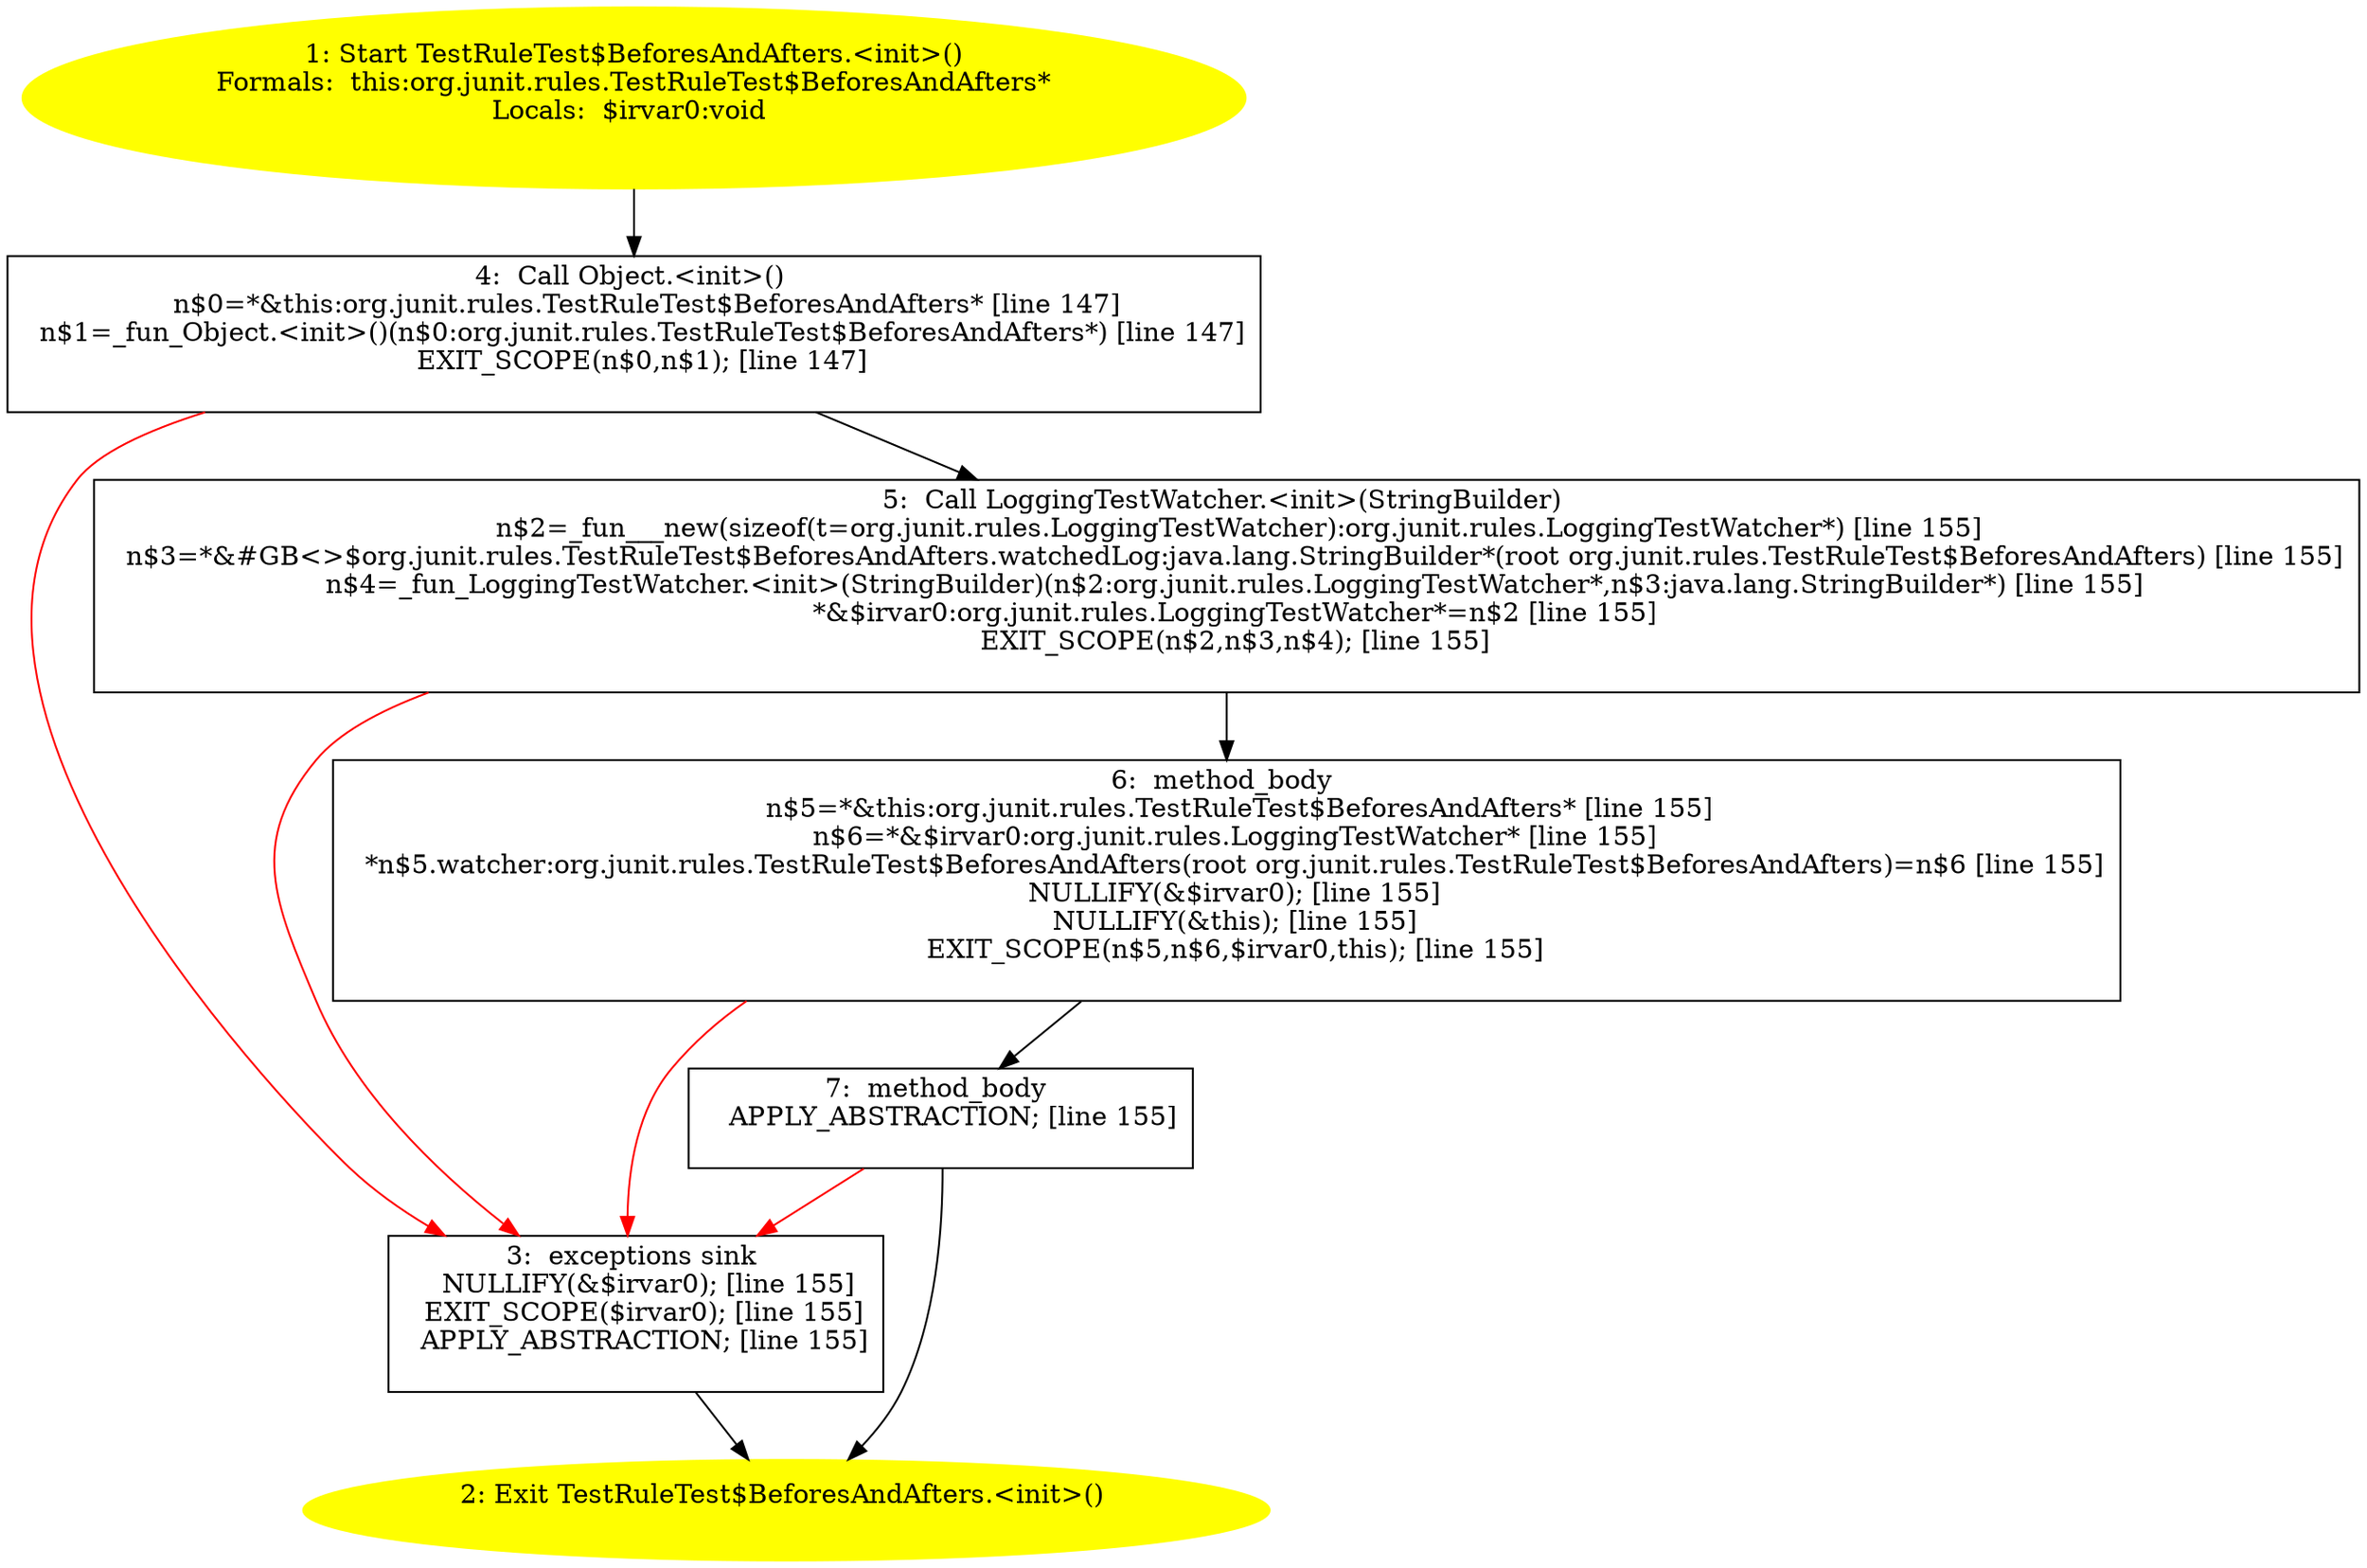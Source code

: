 /* @generated */
digraph cfg {
"org.junit.rules.TestRuleTest$BeforesAndAfters.<init>().43537fd57de687ab7ee2f4c557a9701c_1" [label="1: Start TestRuleTest$BeforesAndAfters.<init>()\nFormals:  this:org.junit.rules.TestRuleTest$BeforesAndAfters*\nLocals:  $irvar0:void \n  " color=yellow style=filled]
	

	 "org.junit.rules.TestRuleTest$BeforesAndAfters.<init>().43537fd57de687ab7ee2f4c557a9701c_1" -> "org.junit.rules.TestRuleTest$BeforesAndAfters.<init>().43537fd57de687ab7ee2f4c557a9701c_4" ;
"org.junit.rules.TestRuleTest$BeforesAndAfters.<init>().43537fd57de687ab7ee2f4c557a9701c_2" [label="2: Exit TestRuleTest$BeforesAndAfters.<init>() \n  " color=yellow style=filled]
	

"org.junit.rules.TestRuleTest$BeforesAndAfters.<init>().43537fd57de687ab7ee2f4c557a9701c_3" [label="3:  exceptions sink \n   NULLIFY(&$irvar0); [line 155]\n  EXIT_SCOPE($irvar0); [line 155]\n  APPLY_ABSTRACTION; [line 155]\n " shape="box"]
	

	 "org.junit.rules.TestRuleTest$BeforesAndAfters.<init>().43537fd57de687ab7ee2f4c557a9701c_3" -> "org.junit.rules.TestRuleTest$BeforesAndAfters.<init>().43537fd57de687ab7ee2f4c557a9701c_2" ;
"org.junit.rules.TestRuleTest$BeforesAndAfters.<init>().43537fd57de687ab7ee2f4c557a9701c_4" [label="4:  Call Object.<init>() \n   n$0=*&this:org.junit.rules.TestRuleTest$BeforesAndAfters* [line 147]\n  n$1=_fun_Object.<init>()(n$0:org.junit.rules.TestRuleTest$BeforesAndAfters*) [line 147]\n  EXIT_SCOPE(n$0,n$1); [line 147]\n " shape="box"]
	

	 "org.junit.rules.TestRuleTest$BeforesAndAfters.<init>().43537fd57de687ab7ee2f4c557a9701c_4" -> "org.junit.rules.TestRuleTest$BeforesAndAfters.<init>().43537fd57de687ab7ee2f4c557a9701c_5" ;
	 "org.junit.rules.TestRuleTest$BeforesAndAfters.<init>().43537fd57de687ab7ee2f4c557a9701c_4" -> "org.junit.rules.TestRuleTest$BeforesAndAfters.<init>().43537fd57de687ab7ee2f4c557a9701c_3" [color="red" ];
"org.junit.rules.TestRuleTest$BeforesAndAfters.<init>().43537fd57de687ab7ee2f4c557a9701c_5" [label="5:  Call LoggingTestWatcher.<init>(StringBuilder) \n   n$2=_fun___new(sizeof(t=org.junit.rules.LoggingTestWatcher):org.junit.rules.LoggingTestWatcher*) [line 155]\n  n$3=*&#GB<>$org.junit.rules.TestRuleTest$BeforesAndAfters.watchedLog:java.lang.StringBuilder*(root org.junit.rules.TestRuleTest$BeforesAndAfters) [line 155]\n  n$4=_fun_LoggingTestWatcher.<init>(StringBuilder)(n$2:org.junit.rules.LoggingTestWatcher*,n$3:java.lang.StringBuilder*) [line 155]\n  *&$irvar0:org.junit.rules.LoggingTestWatcher*=n$2 [line 155]\n  EXIT_SCOPE(n$2,n$3,n$4); [line 155]\n " shape="box"]
	

	 "org.junit.rules.TestRuleTest$BeforesAndAfters.<init>().43537fd57de687ab7ee2f4c557a9701c_5" -> "org.junit.rules.TestRuleTest$BeforesAndAfters.<init>().43537fd57de687ab7ee2f4c557a9701c_6" ;
	 "org.junit.rules.TestRuleTest$BeforesAndAfters.<init>().43537fd57de687ab7ee2f4c557a9701c_5" -> "org.junit.rules.TestRuleTest$BeforesAndAfters.<init>().43537fd57de687ab7ee2f4c557a9701c_3" [color="red" ];
"org.junit.rules.TestRuleTest$BeforesAndAfters.<init>().43537fd57de687ab7ee2f4c557a9701c_6" [label="6:  method_body \n   n$5=*&this:org.junit.rules.TestRuleTest$BeforesAndAfters* [line 155]\n  n$6=*&$irvar0:org.junit.rules.LoggingTestWatcher* [line 155]\n  *n$5.watcher:org.junit.rules.TestRuleTest$BeforesAndAfters(root org.junit.rules.TestRuleTest$BeforesAndAfters)=n$6 [line 155]\n  NULLIFY(&$irvar0); [line 155]\n  NULLIFY(&this); [line 155]\n  EXIT_SCOPE(n$5,n$6,$irvar0,this); [line 155]\n " shape="box"]
	

	 "org.junit.rules.TestRuleTest$BeforesAndAfters.<init>().43537fd57de687ab7ee2f4c557a9701c_6" -> "org.junit.rules.TestRuleTest$BeforesAndAfters.<init>().43537fd57de687ab7ee2f4c557a9701c_7" ;
	 "org.junit.rules.TestRuleTest$BeforesAndAfters.<init>().43537fd57de687ab7ee2f4c557a9701c_6" -> "org.junit.rules.TestRuleTest$BeforesAndAfters.<init>().43537fd57de687ab7ee2f4c557a9701c_3" [color="red" ];
"org.junit.rules.TestRuleTest$BeforesAndAfters.<init>().43537fd57de687ab7ee2f4c557a9701c_7" [label="7:  method_body \n   APPLY_ABSTRACTION; [line 155]\n " shape="box"]
	

	 "org.junit.rules.TestRuleTest$BeforesAndAfters.<init>().43537fd57de687ab7ee2f4c557a9701c_7" -> "org.junit.rules.TestRuleTest$BeforesAndAfters.<init>().43537fd57de687ab7ee2f4c557a9701c_2" ;
	 "org.junit.rules.TestRuleTest$BeforesAndAfters.<init>().43537fd57de687ab7ee2f4c557a9701c_7" -> "org.junit.rules.TestRuleTest$BeforesAndAfters.<init>().43537fd57de687ab7ee2f4c557a9701c_3" [color="red" ];
}
